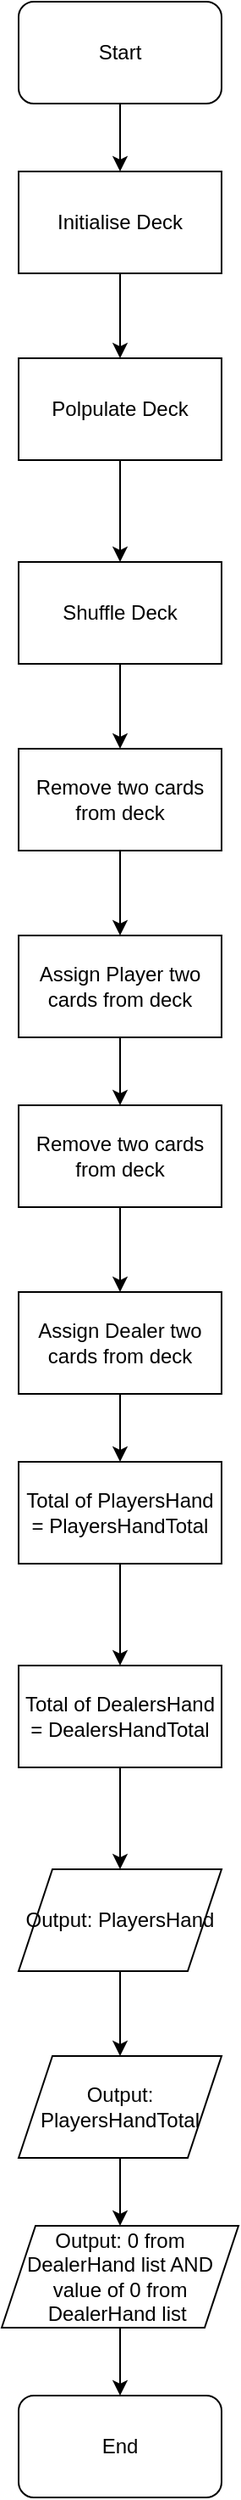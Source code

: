 <mxfile>
    <diagram id="NT8e3vaknNyX6GdxTAT5" name="Page-2">
        <mxGraphModel dx="1261" dy="909" grid="1" gridSize="10" guides="1" tooltips="1" connect="1" arrows="1" fold="1" page="1" pageScale="1" pageWidth="4681" pageHeight="3300" math="0" shadow="0">
            <root>
                <mxCell id="0"/>
                <mxCell id="1" parent="0"/>
                <mxCell id="YRzpi_OB6vSxo1CWv5hD-3" value="" style="edgeStyle=none;html=1;" edge="1" parent="1" source="YRzpi_OB6vSxo1CWv5hD-1" target="YRzpi_OB6vSxo1CWv5hD-2">
                    <mxGeometry relative="1" as="geometry"/>
                </mxCell>
                <mxCell id="YRzpi_OB6vSxo1CWv5hD-1" value="Start" style="whiteSpace=wrap;html=1;rounded=1;" vertex="1" parent="1">
                    <mxGeometry x="700" y="60" width="120" height="60" as="geometry"/>
                </mxCell>
                <mxCell id="YRzpi_OB6vSxo1CWv5hD-5" value="" style="edgeStyle=none;html=1;" edge="1" parent="1" source="YRzpi_OB6vSxo1CWv5hD-2" target="YRzpi_OB6vSxo1CWv5hD-4">
                    <mxGeometry relative="1" as="geometry"/>
                </mxCell>
                <mxCell id="YRzpi_OB6vSxo1CWv5hD-2" value="Initialise Deck" style="whiteSpace=wrap;html=1;rounded=0;" vertex="1" parent="1">
                    <mxGeometry x="700" y="160" width="120" height="60" as="geometry"/>
                </mxCell>
                <mxCell id="YRzpi_OB6vSxo1CWv5hD-7" value="" style="edgeStyle=none;html=1;" edge="1" parent="1" source="YRzpi_OB6vSxo1CWv5hD-4" target="YRzpi_OB6vSxo1CWv5hD-6">
                    <mxGeometry relative="1" as="geometry"/>
                </mxCell>
                <mxCell id="YRzpi_OB6vSxo1CWv5hD-4" value="Polpulate Deck" style="whiteSpace=wrap;html=1;rounded=0;" vertex="1" parent="1">
                    <mxGeometry x="700" y="270" width="120" height="60" as="geometry"/>
                </mxCell>
                <mxCell id="c6aAXqkdZ3cUjr3Q7yci-2" style="edgeStyle=none;html=1;exitX=0.5;exitY=1;exitDx=0;exitDy=0;entryX=0.5;entryY=0;entryDx=0;entryDy=0;" edge="1" parent="1" source="YRzpi_OB6vSxo1CWv5hD-6" target="c6aAXqkdZ3cUjr3Q7yci-1">
                    <mxGeometry relative="1" as="geometry"/>
                </mxCell>
                <mxCell id="YRzpi_OB6vSxo1CWv5hD-6" value="Shuffle Deck" style="whiteSpace=wrap;html=1;rounded=0;" vertex="1" parent="1">
                    <mxGeometry x="700" y="390" width="120" height="60" as="geometry"/>
                </mxCell>
                <mxCell id="c6aAXqkdZ3cUjr3Q7yci-5" style="edgeStyle=none;html=1;exitX=0.5;exitY=1;exitDx=0;exitDy=0;entryX=0.5;entryY=0;entryDx=0;entryDy=0;" edge="1" parent="1" source="YRzpi_OB6vSxo1CWv5hD-8" target="c6aAXqkdZ3cUjr3Q7yci-4">
                    <mxGeometry relative="1" as="geometry"/>
                </mxCell>
                <mxCell id="YRzpi_OB6vSxo1CWv5hD-8" value="Assign Player two cards from deck" style="whiteSpace=wrap;html=1;rounded=0;" vertex="1" parent="1">
                    <mxGeometry x="700" y="610" width="120" height="60" as="geometry"/>
                </mxCell>
                <mxCell id="YRzpi_OB6vSxo1CWv5hD-13" value="" style="edgeStyle=none;html=1;" edge="1" parent="1" source="YRzpi_OB6vSxo1CWv5hD-10" target="YRzpi_OB6vSxo1CWv5hD-12">
                    <mxGeometry relative="1" as="geometry"/>
                </mxCell>
                <mxCell id="YRzpi_OB6vSxo1CWv5hD-10" value="Assign Dealer two cards from deck" style="whiteSpace=wrap;html=1;rounded=0;" vertex="1" parent="1">
                    <mxGeometry x="700" y="820" width="120" height="60" as="geometry"/>
                </mxCell>
                <mxCell id="YRzpi_OB6vSxo1CWv5hD-15" value="" style="edgeStyle=none;html=1;" edge="1" parent="1" source="YRzpi_OB6vSxo1CWv5hD-12" target="YRzpi_OB6vSxo1CWv5hD-14">
                    <mxGeometry relative="1" as="geometry"/>
                </mxCell>
                <mxCell id="YRzpi_OB6vSxo1CWv5hD-12" value="Total of PlayersHand = PlayersHandTotal" style="whiteSpace=wrap;html=1;rounded=0;" vertex="1" parent="1">
                    <mxGeometry x="700" y="920" width="120" height="60" as="geometry"/>
                </mxCell>
                <mxCell id="YRzpi_OB6vSxo1CWv5hD-17" value="" style="edgeStyle=none;html=1;" edge="1" parent="1" source="YRzpi_OB6vSxo1CWv5hD-14" target="YRzpi_OB6vSxo1CWv5hD-16">
                    <mxGeometry relative="1" as="geometry"/>
                </mxCell>
                <mxCell id="YRzpi_OB6vSxo1CWv5hD-14" value="Total of DealersHand = DealersHandTotal" style="whiteSpace=wrap;html=1;rounded=0;" vertex="1" parent="1">
                    <mxGeometry x="700" y="1040" width="120" height="60" as="geometry"/>
                </mxCell>
                <mxCell id="YRzpi_OB6vSxo1CWv5hD-19" value="" style="edgeStyle=none;html=1;" edge="1" parent="1" source="YRzpi_OB6vSxo1CWv5hD-16" target="YRzpi_OB6vSxo1CWv5hD-18">
                    <mxGeometry relative="1" as="geometry"/>
                </mxCell>
                <mxCell id="YRzpi_OB6vSxo1CWv5hD-16" value="Output: PlayersHand" style="shape=parallelogram;perimeter=parallelogramPerimeter;whiteSpace=wrap;html=1;fixedSize=1;rounded=0;" vertex="1" parent="1">
                    <mxGeometry x="700" y="1160" width="120" height="60" as="geometry"/>
                </mxCell>
                <mxCell id="YRzpi_OB6vSxo1CWv5hD-21" value="" style="edgeStyle=none;html=1;" edge="1" parent="1" source="YRzpi_OB6vSxo1CWv5hD-18" target="YRzpi_OB6vSxo1CWv5hD-20">
                    <mxGeometry relative="1" as="geometry"/>
                </mxCell>
                <mxCell id="YRzpi_OB6vSxo1CWv5hD-18" value="Output: PlayersHandTotal" style="shape=parallelogram;perimeter=parallelogramPerimeter;whiteSpace=wrap;html=1;fixedSize=1;rounded=0;" vertex="1" parent="1">
                    <mxGeometry x="700" y="1270" width="120" height="60" as="geometry"/>
                </mxCell>
                <mxCell id="yTKSuM095QEjrO4_mgV6-1" style="edgeStyle=none;html=1;exitX=0.5;exitY=1;exitDx=0;exitDy=0;" edge="1" parent="1" source="YRzpi_OB6vSxo1CWv5hD-20" target="c6aAXqkdZ3cUjr3Q7yci-7">
                    <mxGeometry relative="1" as="geometry"/>
                </mxCell>
                <mxCell id="YRzpi_OB6vSxo1CWv5hD-20" value="Output: 0 from DealerHand list AND value of 0 from DealerHand list&amp;nbsp;" style="shape=parallelogram;perimeter=parallelogramPerimeter;whiteSpace=wrap;html=1;fixedSize=1;rounded=0;" vertex="1" parent="1">
                    <mxGeometry x="690" y="1370" width="140" height="60" as="geometry"/>
                </mxCell>
                <mxCell id="c6aAXqkdZ3cUjr3Q7yci-3" style="edgeStyle=none;html=1;exitX=0.5;exitY=1;exitDx=0;exitDy=0;entryX=0.5;entryY=0;entryDx=0;entryDy=0;" edge="1" parent="1" source="c6aAXqkdZ3cUjr3Q7yci-1" target="YRzpi_OB6vSxo1CWv5hD-8">
                    <mxGeometry relative="1" as="geometry"/>
                </mxCell>
                <mxCell id="c6aAXqkdZ3cUjr3Q7yci-1" value="Remove two cards from deck" style="whiteSpace=wrap;html=1;rounded=0;" vertex="1" parent="1">
                    <mxGeometry x="700" y="500" width="120" height="60" as="geometry"/>
                </mxCell>
                <mxCell id="c6aAXqkdZ3cUjr3Q7yci-6" style="edgeStyle=none;html=1;exitX=0.5;exitY=1;exitDx=0;exitDy=0;" edge="1" parent="1" source="c6aAXqkdZ3cUjr3Q7yci-4" target="YRzpi_OB6vSxo1CWv5hD-10">
                    <mxGeometry relative="1" as="geometry"/>
                </mxCell>
                <mxCell id="c6aAXqkdZ3cUjr3Q7yci-4" value="Remove two cards from deck" style="whiteSpace=wrap;html=1;rounded=0;" vertex="1" parent="1">
                    <mxGeometry x="700" y="710" width="120" height="60" as="geometry"/>
                </mxCell>
                <mxCell id="c6aAXqkdZ3cUjr3Q7yci-7" value="End" style="whiteSpace=wrap;html=1;rounded=1;" vertex="1" parent="1">
                    <mxGeometry x="700" y="1470" width="120" height="60" as="geometry"/>
                </mxCell>
            </root>
        </mxGraphModel>
    </diagram>
</mxfile>